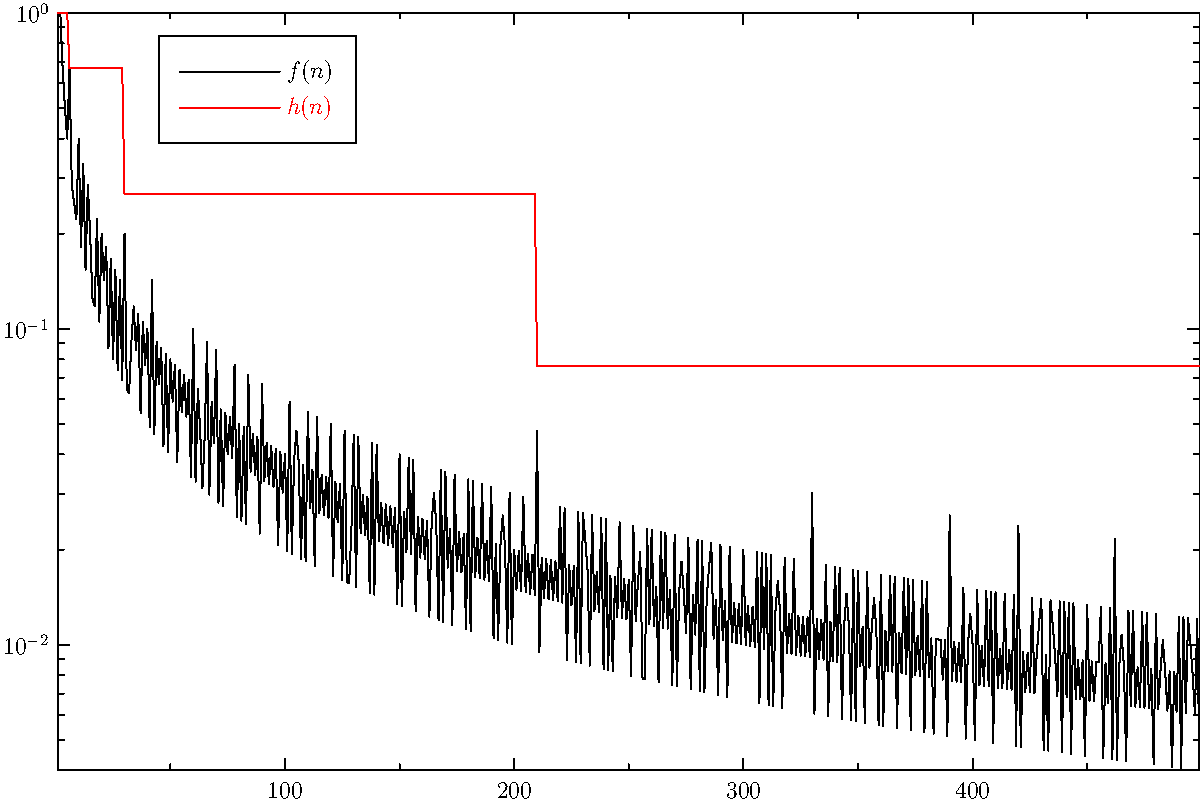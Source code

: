 import graph;

size(600,400,IgnoreAspect);

int gcd(int a, int b) {
  while (b != 0) {
    int t = b;
    b = a % b;
    a = t;
  }
  return a;
}

int jacobsthal(int n) {
  int previous = 0;
  int largest_gap = 0;
  for (int i = 0; i <= 2 * n; ++i) {
    if (gcd(i, n) == 1) {
      int gap = i - previous;
      if (gap > largest_gap) {
        largest_gap = gap;
      }
      previous = i;
    }
  }
  return largest_gap;
}

scale(Linear,Log);
real[] x={};
real[] y1={};
real[] y2={};
for (int i = 1; i < 500; ++i) {
  x.push(i);
  y1.push(jacobsthal(i)/i);
  if (i < 6) {
    y2.push(1);
  } else if (i < 30) {
    y2.push(2/3);
  } else if (i < 210) {
    y2.push(4/15);
  } else if (i < 2310) {
    y2.push(8/105);
  }
}

draw(graph(x,y1),black,"$f(n)$");
draw(graph(x,y2),red,"$h(n)$");

xaxis(BottomTop,LeftTicks);
yaxis(LeftRight, RightTicks);
add(legend(),point(NW),(50,-25),UnFill);
